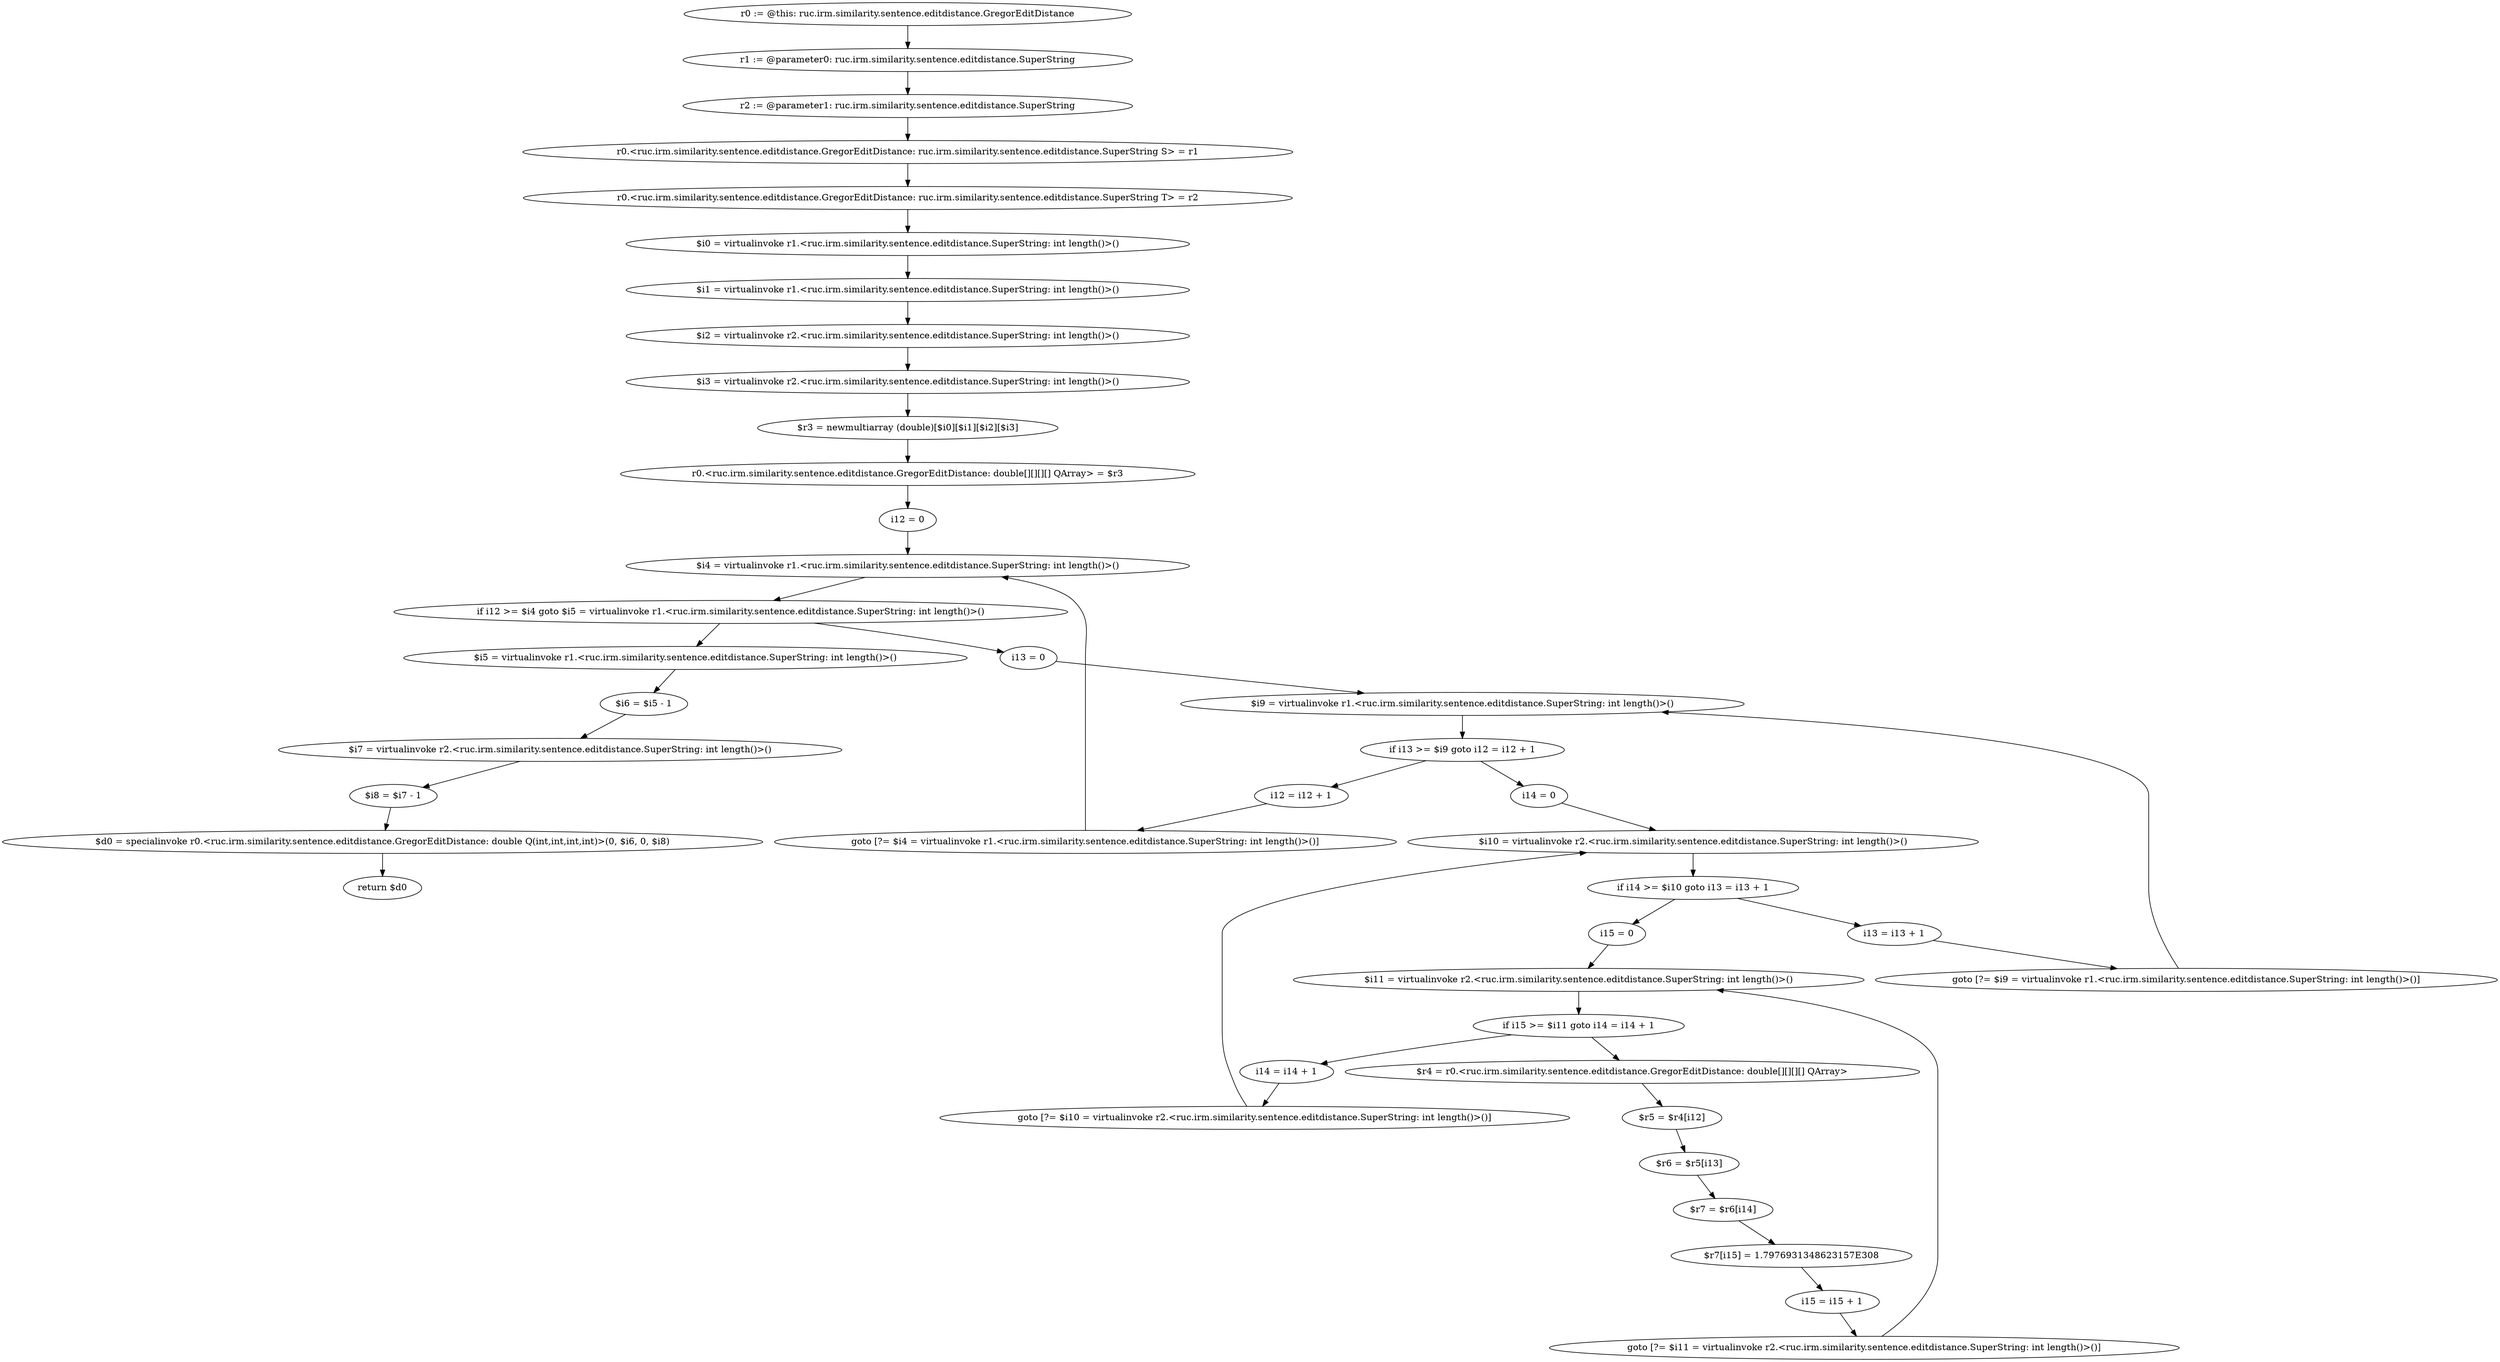 digraph "unitGraph" {
    "r0 := @this: ruc.irm.similarity.sentence.editdistance.GregorEditDistance"
    "r1 := @parameter0: ruc.irm.similarity.sentence.editdistance.SuperString"
    "r2 := @parameter1: ruc.irm.similarity.sentence.editdistance.SuperString"
    "r0.<ruc.irm.similarity.sentence.editdistance.GregorEditDistance: ruc.irm.similarity.sentence.editdistance.SuperString S> = r1"
    "r0.<ruc.irm.similarity.sentence.editdistance.GregorEditDistance: ruc.irm.similarity.sentence.editdistance.SuperString T> = r2"
    "$i0 = virtualinvoke r1.<ruc.irm.similarity.sentence.editdistance.SuperString: int length()>()"
    "$i1 = virtualinvoke r1.<ruc.irm.similarity.sentence.editdistance.SuperString: int length()>()"
    "$i2 = virtualinvoke r2.<ruc.irm.similarity.sentence.editdistance.SuperString: int length()>()"
    "$i3 = virtualinvoke r2.<ruc.irm.similarity.sentence.editdistance.SuperString: int length()>()"
    "$r3 = newmultiarray (double)[$i0][$i1][$i2][$i3]"
    "r0.<ruc.irm.similarity.sentence.editdistance.GregorEditDistance: double[][][][] QArray> = $r3"
    "i12 = 0"
    "$i4 = virtualinvoke r1.<ruc.irm.similarity.sentence.editdistance.SuperString: int length()>()"
    "if i12 >= $i4 goto $i5 = virtualinvoke r1.<ruc.irm.similarity.sentence.editdistance.SuperString: int length()>()"
    "i13 = 0"
    "$i9 = virtualinvoke r1.<ruc.irm.similarity.sentence.editdistance.SuperString: int length()>()"
    "if i13 >= $i9 goto i12 = i12 + 1"
    "i14 = 0"
    "$i10 = virtualinvoke r2.<ruc.irm.similarity.sentence.editdistance.SuperString: int length()>()"
    "if i14 >= $i10 goto i13 = i13 + 1"
    "i15 = 0"
    "$i11 = virtualinvoke r2.<ruc.irm.similarity.sentence.editdistance.SuperString: int length()>()"
    "if i15 >= $i11 goto i14 = i14 + 1"
    "$r4 = r0.<ruc.irm.similarity.sentence.editdistance.GregorEditDistance: double[][][][] QArray>"
    "$r5 = $r4[i12]"
    "$r6 = $r5[i13]"
    "$r7 = $r6[i14]"
    "$r7[i15] = 1.7976931348623157E308"
    "i15 = i15 + 1"
    "goto [?= $i11 = virtualinvoke r2.<ruc.irm.similarity.sentence.editdistance.SuperString: int length()>()]"
    "i14 = i14 + 1"
    "goto [?= $i10 = virtualinvoke r2.<ruc.irm.similarity.sentence.editdistance.SuperString: int length()>()]"
    "i13 = i13 + 1"
    "goto [?= $i9 = virtualinvoke r1.<ruc.irm.similarity.sentence.editdistance.SuperString: int length()>()]"
    "i12 = i12 + 1"
    "goto [?= $i4 = virtualinvoke r1.<ruc.irm.similarity.sentence.editdistance.SuperString: int length()>()]"
    "$i5 = virtualinvoke r1.<ruc.irm.similarity.sentence.editdistance.SuperString: int length()>()"
    "$i6 = $i5 - 1"
    "$i7 = virtualinvoke r2.<ruc.irm.similarity.sentence.editdistance.SuperString: int length()>()"
    "$i8 = $i7 - 1"
    "$d0 = specialinvoke r0.<ruc.irm.similarity.sentence.editdistance.GregorEditDistance: double Q(int,int,int,int)>(0, $i6, 0, $i8)"
    "return $d0"
    "r0 := @this: ruc.irm.similarity.sentence.editdistance.GregorEditDistance"->"r1 := @parameter0: ruc.irm.similarity.sentence.editdistance.SuperString";
    "r1 := @parameter0: ruc.irm.similarity.sentence.editdistance.SuperString"->"r2 := @parameter1: ruc.irm.similarity.sentence.editdistance.SuperString";
    "r2 := @parameter1: ruc.irm.similarity.sentence.editdistance.SuperString"->"r0.<ruc.irm.similarity.sentence.editdistance.GregorEditDistance: ruc.irm.similarity.sentence.editdistance.SuperString S> = r1";
    "r0.<ruc.irm.similarity.sentence.editdistance.GregorEditDistance: ruc.irm.similarity.sentence.editdistance.SuperString S> = r1"->"r0.<ruc.irm.similarity.sentence.editdistance.GregorEditDistance: ruc.irm.similarity.sentence.editdistance.SuperString T> = r2";
    "r0.<ruc.irm.similarity.sentence.editdistance.GregorEditDistance: ruc.irm.similarity.sentence.editdistance.SuperString T> = r2"->"$i0 = virtualinvoke r1.<ruc.irm.similarity.sentence.editdistance.SuperString: int length()>()";
    "$i0 = virtualinvoke r1.<ruc.irm.similarity.sentence.editdistance.SuperString: int length()>()"->"$i1 = virtualinvoke r1.<ruc.irm.similarity.sentence.editdistance.SuperString: int length()>()";
    "$i1 = virtualinvoke r1.<ruc.irm.similarity.sentence.editdistance.SuperString: int length()>()"->"$i2 = virtualinvoke r2.<ruc.irm.similarity.sentence.editdistance.SuperString: int length()>()";
    "$i2 = virtualinvoke r2.<ruc.irm.similarity.sentence.editdistance.SuperString: int length()>()"->"$i3 = virtualinvoke r2.<ruc.irm.similarity.sentence.editdistance.SuperString: int length()>()";
    "$i3 = virtualinvoke r2.<ruc.irm.similarity.sentence.editdistance.SuperString: int length()>()"->"$r3 = newmultiarray (double)[$i0][$i1][$i2][$i3]";
    "$r3 = newmultiarray (double)[$i0][$i1][$i2][$i3]"->"r0.<ruc.irm.similarity.sentence.editdistance.GregorEditDistance: double[][][][] QArray> = $r3";
    "r0.<ruc.irm.similarity.sentence.editdistance.GregorEditDistance: double[][][][] QArray> = $r3"->"i12 = 0";
    "i12 = 0"->"$i4 = virtualinvoke r1.<ruc.irm.similarity.sentence.editdistance.SuperString: int length()>()";
    "$i4 = virtualinvoke r1.<ruc.irm.similarity.sentence.editdistance.SuperString: int length()>()"->"if i12 >= $i4 goto $i5 = virtualinvoke r1.<ruc.irm.similarity.sentence.editdistance.SuperString: int length()>()";
    "if i12 >= $i4 goto $i5 = virtualinvoke r1.<ruc.irm.similarity.sentence.editdistance.SuperString: int length()>()"->"i13 = 0";
    "if i12 >= $i4 goto $i5 = virtualinvoke r1.<ruc.irm.similarity.sentence.editdistance.SuperString: int length()>()"->"$i5 = virtualinvoke r1.<ruc.irm.similarity.sentence.editdistance.SuperString: int length()>()";
    "i13 = 0"->"$i9 = virtualinvoke r1.<ruc.irm.similarity.sentence.editdistance.SuperString: int length()>()";
    "$i9 = virtualinvoke r1.<ruc.irm.similarity.sentence.editdistance.SuperString: int length()>()"->"if i13 >= $i9 goto i12 = i12 + 1";
    "if i13 >= $i9 goto i12 = i12 + 1"->"i14 = 0";
    "if i13 >= $i9 goto i12 = i12 + 1"->"i12 = i12 + 1";
    "i14 = 0"->"$i10 = virtualinvoke r2.<ruc.irm.similarity.sentence.editdistance.SuperString: int length()>()";
    "$i10 = virtualinvoke r2.<ruc.irm.similarity.sentence.editdistance.SuperString: int length()>()"->"if i14 >= $i10 goto i13 = i13 + 1";
    "if i14 >= $i10 goto i13 = i13 + 1"->"i15 = 0";
    "if i14 >= $i10 goto i13 = i13 + 1"->"i13 = i13 + 1";
    "i15 = 0"->"$i11 = virtualinvoke r2.<ruc.irm.similarity.sentence.editdistance.SuperString: int length()>()";
    "$i11 = virtualinvoke r2.<ruc.irm.similarity.sentence.editdistance.SuperString: int length()>()"->"if i15 >= $i11 goto i14 = i14 + 1";
    "if i15 >= $i11 goto i14 = i14 + 1"->"$r4 = r0.<ruc.irm.similarity.sentence.editdistance.GregorEditDistance: double[][][][] QArray>";
    "if i15 >= $i11 goto i14 = i14 + 1"->"i14 = i14 + 1";
    "$r4 = r0.<ruc.irm.similarity.sentence.editdistance.GregorEditDistance: double[][][][] QArray>"->"$r5 = $r4[i12]";
    "$r5 = $r4[i12]"->"$r6 = $r5[i13]";
    "$r6 = $r5[i13]"->"$r7 = $r6[i14]";
    "$r7 = $r6[i14]"->"$r7[i15] = 1.7976931348623157E308";
    "$r7[i15] = 1.7976931348623157E308"->"i15 = i15 + 1";
    "i15 = i15 + 1"->"goto [?= $i11 = virtualinvoke r2.<ruc.irm.similarity.sentence.editdistance.SuperString: int length()>()]";
    "goto [?= $i11 = virtualinvoke r2.<ruc.irm.similarity.sentence.editdistance.SuperString: int length()>()]"->"$i11 = virtualinvoke r2.<ruc.irm.similarity.sentence.editdistance.SuperString: int length()>()";
    "i14 = i14 + 1"->"goto [?= $i10 = virtualinvoke r2.<ruc.irm.similarity.sentence.editdistance.SuperString: int length()>()]";
    "goto [?= $i10 = virtualinvoke r2.<ruc.irm.similarity.sentence.editdistance.SuperString: int length()>()]"->"$i10 = virtualinvoke r2.<ruc.irm.similarity.sentence.editdistance.SuperString: int length()>()";
    "i13 = i13 + 1"->"goto [?= $i9 = virtualinvoke r1.<ruc.irm.similarity.sentence.editdistance.SuperString: int length()>()]";
    "goto [?= $i9 = virtualinvoke r1.<ruc.irm.similarity.sentence.editdistance.SuperString: int length()>()]"->"$i9 = virtualinvoke r1.<ruc.irm.similarity.sentence.editdistance.SuperString: int length()>()";
    "i12 = i12 + 1"->"goto [?= $i4 = virtualinvoke r1.<ruc.irm.similarity.sentence.editdistance.SuperString: int length()>()]";
    "goto [?= $i4 = virtualinvoke r1.<ruc.irm.similarity.sentence.editdistance.SuperString: int length()>()]"->"$i4 = virtualinvoke r1.<ruc.irm.similarity.sentence.editdistance.SuperString: int length()>()";
    "$i5 = virtualinvoke r1.<ruc.irm.similarity.sentence.editdistance.SuperString: int length()>()"->"$i6 = $i5 - 1";
    "$i6 = $i5 - 1"->"$i7 = virtualinvoke r2.<ruc.irm.similarity.sentence.editdistance.SuperString: int length()>()";
    "$i7 = virtualinvoke r2.<ruc.irm.similarity.sentence.editdistance.SuperString: int length()>()"->"$i8 = $i7 - 1";
    "$i8 = $i7 - 1"->"$d0 = specialinvoke r0.<ruc.irm.similarity.sentence.editdistance.GregorEditDistance: double Q(int,int,int,int)>(0, $i6, 0, $i8)";
    "$d0 = specialinvoke r0.<ruc.irm.similarity.sentence.editdistance.GregorEditDistance: double Q(int,int,int,int)>(0, $i6, 0, $i8)"->"return $d0";
}
